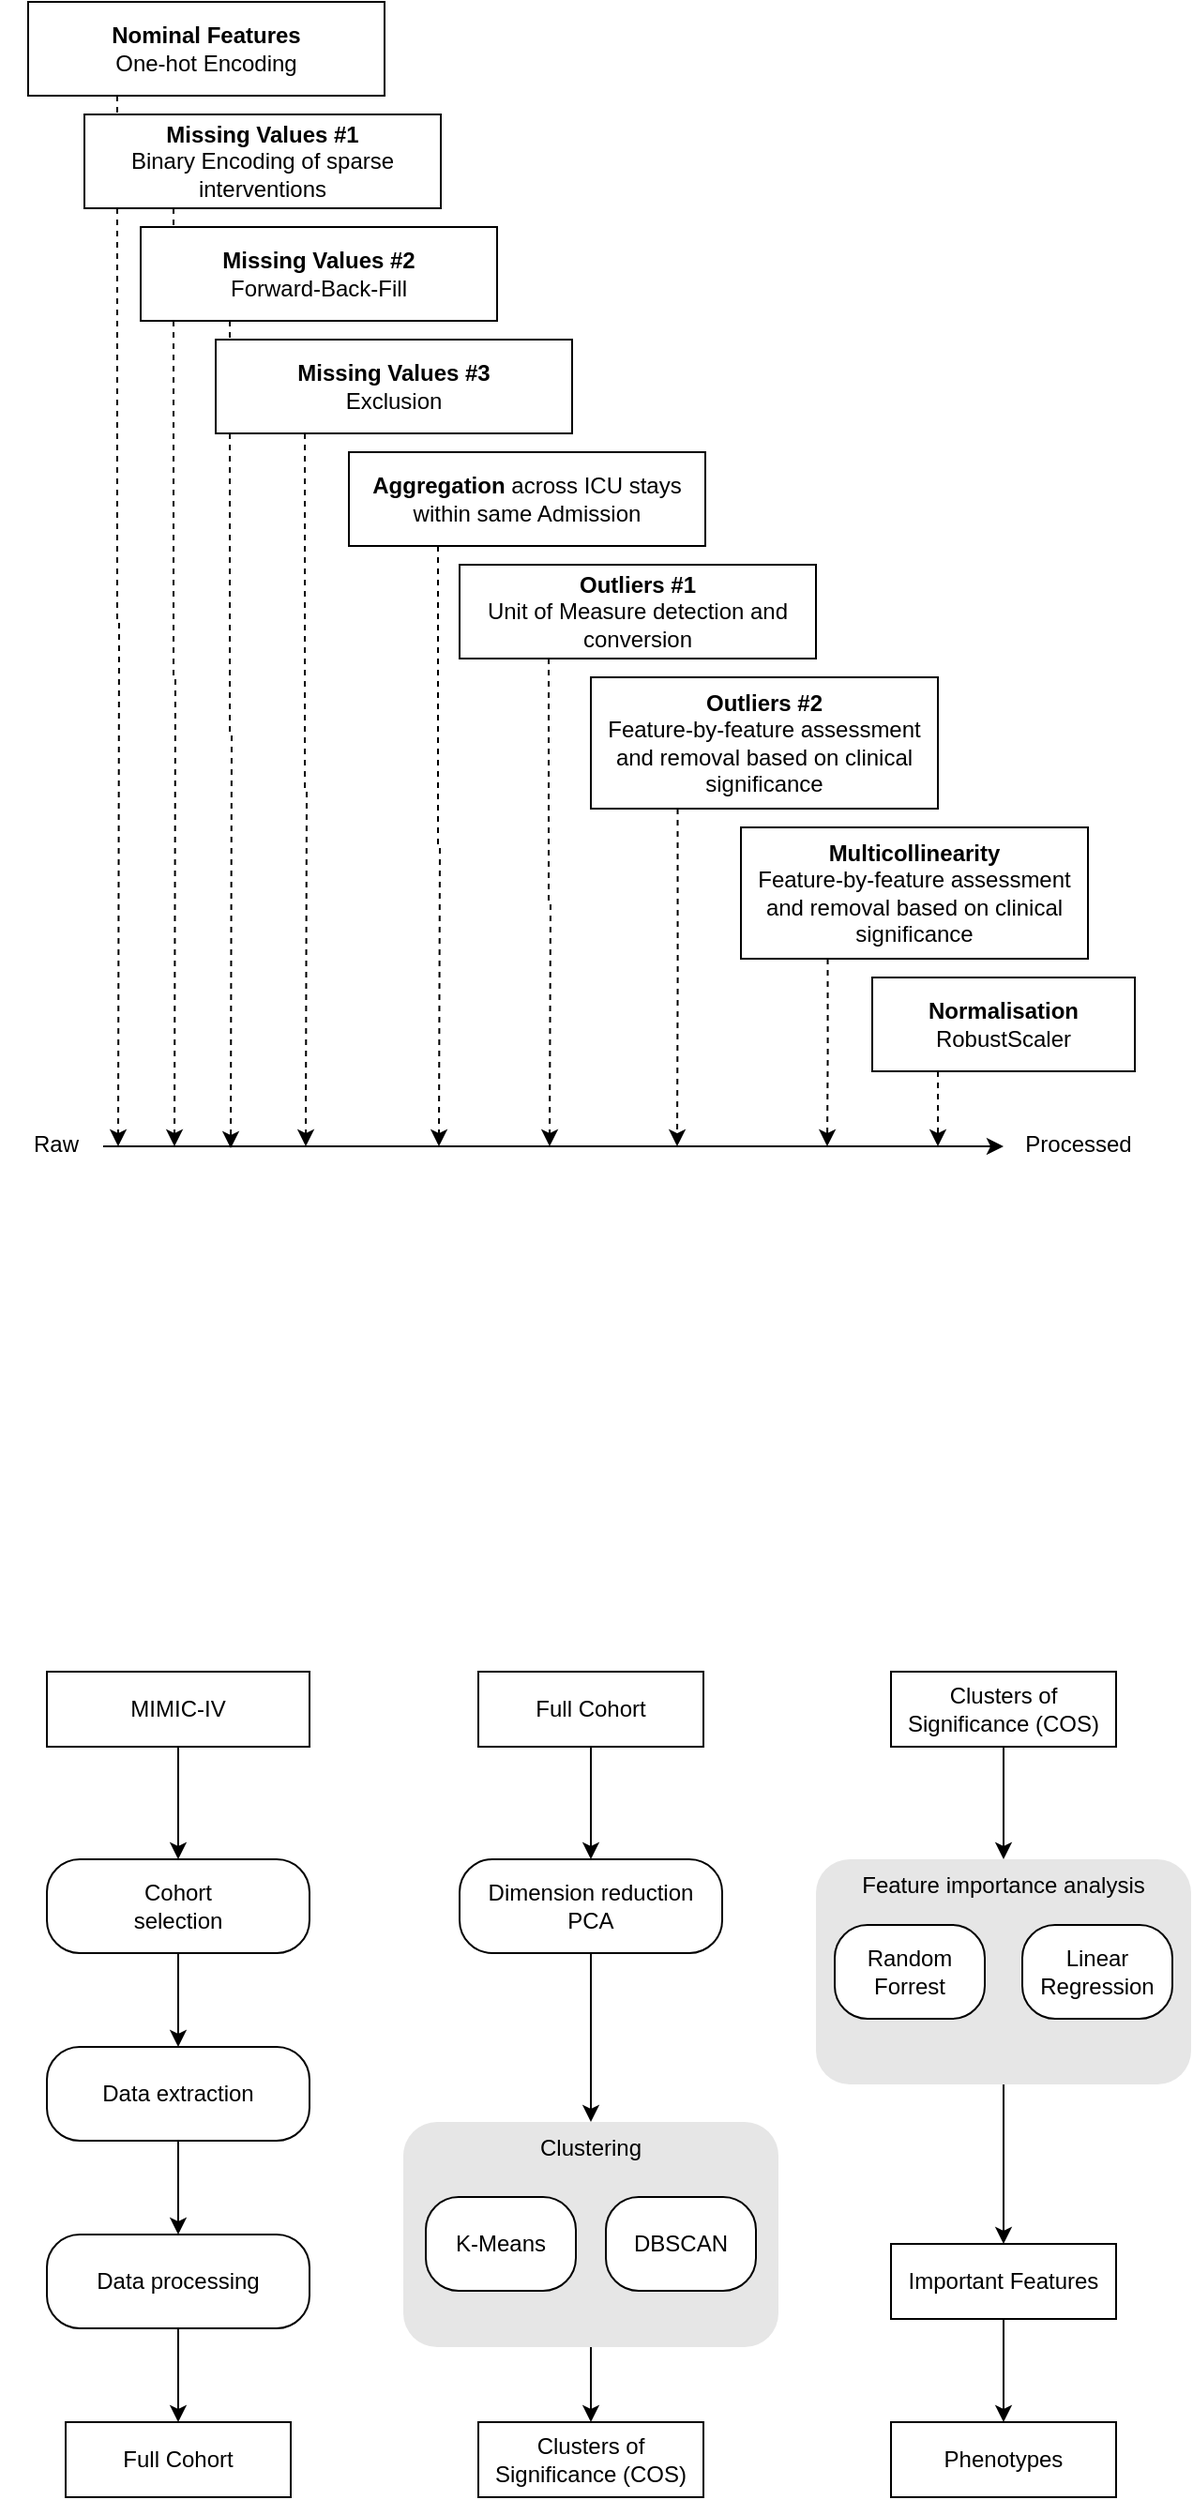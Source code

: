 <mxfile version="19.0.0" type="device"><diagram id="YPZYPu2wjEx3WuXupb9c" name="Page-1"><mxGraphModel dx="1055" dy="876" grid="1" gridSize="10" guides="1" tooltips="1" connect="1" arrows="1" fold="1" page="1" pageScale="1" pageWidth="4681" pageHeight="3300" math="0" shadow="0"><root><mxCell id="0"/><mxCell id="1" parent="0"/><mxCell id="OBzD9pZcYbsBJ6nLiPN2-26" value="" style="group" parent="1" vertex="1" connectable="0"><mxGeometry x="145" y="190" width="605" height="624" as="geometry"/></mxCell><mxCell id="OBzD9pZcYbsBJ6nLiPN2-17" style="edgeStyle=orthogonalEdgeStyle;rounded=0;orthogonalLoop=1;jettySize=auto;html=1;exitX=0.25;exitY=1;exitDx=0;exitDy=0;dashed=1;" parent="OBzD9pZcYbsBJ6nLiPN2-26" source="OBzD9pZcYbsBJ6nLiPN2-1" edge="1"><mxGeometry relative="1" as="geometry"><mxPoint x="93" y="610" as="targetPoint"/></mxGeometry></mxCell><mxCell id="OBzD9pZcYbsBJ6nLiPN2-15" style="edgeStyle=orthogonalEdgeStyle;rounded=0;orthogonalLoop=1;jettySize=auto;html=1;exitX=0.25;exitY=1;exitDx=0;exitDy=0;dashed=1;" parent="OBzD9pZcYbsBJ6nLiPN2-26" source="OBzD9pZcYbsBJ6nLiPN2-2" edge="1"><mxGeometry relative="1" as="geometry"><mxPoint x="63" y="610" as="targetPoint"/></mxGeometry></mxCell><mxCell id="OBzD9pZcYbsBJ6nLiPN2-1" value="&lt;b&gt;Missing Values #1&lt;/b&gt;&lt;br&gt;Binary Encoding of sparse interventions" style="whiteSpace=wrap;html=1;align=center;strokeWidth=1;" parent="OBzD9pZcYbsBJ6nLiPN2-26" vertex="1"><mxGeometry x="45" y="60" width="190" height="50" as="geometry"/></mxCell><mxCell id="OBzD9pZcYbsBJ6nLiPN2-2" value="&lt;b&gt;Nominal Features&lt;/b&gt;&lt;br&gt;One-hot Encoding" style="whiteSpace=wrap;html=1;align=center;strokeWidth=1;" parent="OBzD9pZcYbsBJ6nLiPN2-26" vertex="1"><mxGeometry x="15" width="190" height="50" as="geometry"/></mxCell><mxCell id="OBzD9pZcYbsBJ6nLiPN2-18" style="edgeStyle=orthogonalEdgeStyle;rounded=0;orthogonalLoop=1;jettySize=auto;html=1;exitX=0.25;exitY=1;exitDx=0;exitDy=0;dashed=1;" parent="OBzD9pZcYbsBJ6nLiPN2-26" source="OBzD9pZcYbsBJ6nLiPN2-3" edge="1"><mxGeometry relative="1" as="geometry"><mxPoint x="123" y="611" as="targetPoint"/></mxGeometry></mxCell><mxCell id="OBzD9pZcYbsBJ6nLiPN2-3" value="&lt;b&gt;Missing Values #2&lt;/b&gt;&lt;br&gt;Forward-Back-Fill" style="whiteSpace=wrap;html=1;align=center;strokeWidth=1;" parent="OBzD9pZcYbsBJ6nLiPN2-26" vertex="1"><mxGeometry x="75" y="120" width="190" height="50" as="geometry"/></mxCell><mxCell id="OBzD9pZcYbsBJ6nLiPN2-19" style="edgeStyle=orthogonalEdgeStyle;rounded=0;orthogonalLoop=1;jettySize=auto;html=1;exitX=0.25;exitY=1;exitDx=0;exitDy=0;dashed=1;" parent="OBzD9pZcYbsBJ6nLiPN2-26" source="OBzD9pZcYbsBJ6nLiPN2-4" edge="1"><mxGeometry relative="1" as="geometry"><mxPoint x="163" y="610" as="targetPoint"/></mxGeometry></mxCell><mxCell id="OBzD9pZcYbsBJ6nLiPN2-4" value="&lt;b&gt;Missing Values #3&lt;/b&gt;&lt;br&gt;Exclusion" style="whiteSpace=wrap;html=1;align=center;strokeWidth=1;" parent="OBzD9pZcYbsBJ6nLiPN2-26" vertex="1"><mxGeometry x="115" y="180" width="190" height="50" as="geometry"/></mxCell><mxCell id="OBzD9pZcYbsBJ6nLiPN2-20" style="edgeStyle=orthogonalEdgeStyle;rounded=0;orthogonalLoop=1;jettySize=auto;html=1;exitX=0.25;exitY=1;exitDx=0;exitDy=0;dashed=1;" parent="OBzD9pZcYbsBJ6nLiPN2-26" source="OBzD9pZcYbsBJ6nLiPN2-5" edge="1"><mxGeometry relative="1" as="geometry"><mxPoint x="234" y="610" as="targetPoint"/></mxGeometry></mxCell><mxCell id="OBzD9pZcYbsBJ6nLiPN2-5" value="&lt;b&gt;Aggregation&lt;/b&gt; across ICU stays&lt;br&gt;within same Admission" style="whiteSpace=wrap;html=1;align=center;strokeWidth=1;" parent="OBzD9pZcYbsBJ6nLiPN2-26" vertex="1"><mxGeometry x="186" y="240" width="190" height="50" as="geometry"/></mxCell><mxCell id="OBzD9pZcYbsBJ6nLiPN2-21" style="edgeStyle=orthogonalEdgeStyle;rounded=0;orthogonalLoop=1;jettySize=auto;html=1;exitX=0.25;exitY=1;exitDx=0;exitDy=0;dashed=1;" parent="OBzD9pZcYbsBJ6nLiPN2-26" source="OBzD9pZcYbsBJ6nLiPN2-6" edge="1"><mxGeometry relative="1" as="geometry"><mxPoint x="293" y="610" as="targetPoint"/></mxGeometry></mxCell><mxCell id="OBzD9pZcYbsBJ6nLiPN2-6" value="&lt;b&gt;Outliers #1&lt;/b&gt;&lt;br&gt;Unit of Measure detection and conversion" style="whiteSpace=wrap;html=1;align=center;strokeWidth=1;" parent="OBzD9pZcYbsBJ6nLiPN2-26" vertex="1"><mxGeometry x="245" y="300" width="190" height="50" as="geometry"/></mxCell><mxCell id="OBzD9pZcYbsBJ6nLiPN2-22" style="edgeStyle=orthogonalEdgeStyle;rounded=0;orthogonalLoop=1;jettySize=auto;html=1;exitX=0.25;exitY=1;exitDx=0;exitDy=0;dashed=1;" parent="OBzD9pZcYbsBJ6nLiPN2-26" source="OBzD9pZcYbsBJ6nLiPN2-7" edge="1"><mxGeometry relative="1" as="geometry"><mxPoint x="361" y="610" as="targetPoint"/></mxGeometry></mxCell><mxCell id="OBzD9pZcYbsBJ6nLiPN2-7" value="&lt;b&gt;Outliers #2&lt;/b&gt;&lt;br&gt;Feature-by-feature assessment and removal based on clinical significance" style="whiteSpace=wrap;html=1;align=center;strokeWidth=1;" parent="OBzD9pZcYbsBJ6nLiPN2-26" vertex="1"><mxGeometry x="315" y="360" width="185" height="70" as="geometry"/></mxCell><mxCell id="OBzD9pZcYbsBJ6nLiPN2-23" style="edgeStyle=orthogonalEdgeStyle;rounded=0;orthogonalLoop=1;jettySize=auto;html=1;exitX=0.25;exitY=1;exitDx=0;exitDy=0;dashed=1;" parent="OBzD9pZcYbsBJ6nLiPN2-26" source="OBzD9pZcYbsBJ6nLiPN2-8" edge="1"><mxGeometry relative="1" as="geometry"><mxPoint x="441" y="610" as="targetPoint"/></mxGeometry></mxCell><mxCell id="OBzD9pZcYbsBJ6nLiPN2-8" value="&lt;b&gt;Multicollinearity&lt;/b&gt;&lt;br&gt;Feature-by-feature assessment and removal based on clinical significance" style="whiteSpace=wrap;html=1;align=center;strokeWidth=1;" parent="OBzD9pZcYbsBJ6nLiPN2-26" vertex="1"><mxGeometry x="395" y="440" width="185" height="70" as="geometry"/></mxCell><mxCell id="OBzD9pZcYbsBJ6nLiPN2-24" style="edgeStyle=orthogonalEdgeStyle;rounded=0;orthogonalLoop=1;jettySize=auto;html=1;exitX=0.25;exitY=1;exitDx=0;exitDy=0;dashed=1;" parent="OBzD9pZcYbsBJ6nLiPN2-26" source="OBzD9pZcYbsBJ6nLiPN2-9" edge="1"><mxGeometry relative="1" as="geometry"><mxPoint x="500" y="610" as="targetPoint"/></mxGeometry></mxCell><mxCell id="OBzD9pZcYbsBJ6nLiPN2-9" value="&lt;b&gt;Normalisation&lt;/b&gt;&lt;br&gt;RobustScaler" style="whiteSpace=wrap;html=1;align=center;strokeWidth=1;" parent="OBzD9pZcYbsBJ6nLiPN2-26" vertex="1"><mxGeometry x="465" y="520" width="140" height="50" as="geometry"/></mxCell><mxCell id="OBzD9pZcYbsBJ6nLiPN2-10" value="" style="endArrow=classic;html=1;rounded=0;" parent="OBzD9pZcYbsBJ6nLiPN2-26" edge="1"><mxGeometry width="50" height="50" relative="1" as="geometry"><mxPoint x="55" y="610" as="sourcePoint"/><mxPoint x="535" y="610" as="targetPoint"/></mxGeometry></mxCell><mxCell id="OBzD9pZcYbsBJ6nLiPN2-12" value="Processed" style="text;html=1;strokeColor=none;fillColor=none;align=center;verticalAlign=middle;whiteSpace=wrap;rounded=0;" parent="OBzD9pZcYbsBJ6nLiPN2-26" vertex="1"><mxGeometry x="545" y="594" width="60" height="30" as="geometry"/></mxCell><mxCell id="OBzD9pZcYbsBJ6nLiPN2-25" value="Raw" style="text;html=1;strokeColor=none;fillColor=none;align=center;verticalAlign=middle;whiteSpace=wrap;rounded=0;" parent="OBzD9pZcYbsBJ6nLiPN2-26" vertex="1"><mxGeometry y="594" width="60" height="30" as="geometry"/></mxCell><mxCell id="-F0KPK7GGHtiG62Ae3zW-45" value="" style="group" vertex="1" connectable="0" parent="1"><mxGeometry x="170" y="1080" width="610" height="440" as="geometry"/></mxCell><mxCell id="-F0KPK7GGHtiG62Ae3zW-1" value="MIMIC-IV" style="whiteSpace=wrap;html=1;align=center;strokeWidth=1;" vertex="1" parent="-F0KPK7GGHtiG62Ae3zW-45"><mxGeometry width="140" height="40" as="geometry"/></mxCell><mxCell id="-F0KPK7GGHtiG62Ae3zW-2" value="Full Cohort" style="whiteSpace=wrap;html=1;align=center;strokeWidth=1;" vertex="1" parent="-F0KPK7GGHtiG62Ae3zW-45"><mxGeometry x="10" y="400" width="120" height="40" as="geometry"/></mxCell><mxCell id="-F0KPK7GGHtiG62Ae3zW-8" value="Full Cohort" style="whiteSpace=wrap;html=1;align=center;strokeWidth=1;" vertex="1" parent="-F0KPK7GGHtiG62Ae3zW-45"><mxGeometry x="230" width="120" height="40" as="geometry"/></mxCell><mxCell id="-F0KPK7GGHtiG62Ae3zW-13" value="Clusters of Significance (COS)" style="whiteSpace=wrap;html=1;align=center;strokeWidth=1;" vertex="1" parent="-F0KPK7GGHtiG62Ae3zW-45"><mxGeometry x="230" y="400" width="120" height="40" as="geometry"/></mxCell><mxCell id="-F0KPK7GGHtiG62Ae3zW-14" value="Clusters of Significance (COS)" style="whiteSpace=wrap;html=1;align=center;strokeWidth=1;" vertex="1" parent="-F0KPK7GGHtiG62Ae3zW-45"><mxGeometry x="450" width="120" height="40" as="geometry"/></mxCell><mxCell id="-F0KPK7GGHtiG62Ae3zW-17" value="Cohort&lt;br&gt;selection" style="rounded=1;whiteSpace=wrap;html=1;arcSize=35;" vertex="1" parent="-F0KPK7GGHtiG62Ae3zW-45"><mxGeometry y="100" width="140" height="50" as="geometry"/></mxCell><mxCell id="-F0KPK7GGHtiG62Ae3zW-35" style="edgeStyle=orthogonalEdgeStyle;rounded=0;orthogonalLoop=1;jettySize=auto;html=1;entryX=0.5;entryY=0;entryDx=0;entryDy=0;" edge="1" parent="-F0KPK7GGHtiG62Ae3zW-45" source="-F0KPK7GGHtiG62Ae3zW-1" target="-F0KPK7GGHtiG62Ae3zW-17"><mxGeometry relative="1" as="geometry"/></mxCell><mxCell id="-F0KPK7GGHtiG62Ae3zW-19" value="Data extraction" style="rounded=1;whiteSpace=wrap;html=1;arcSize=35;" vertex="1" parent="-F0KPK7GGHtiG62Ae3zW-45"><mxGeometry y="200" width="140" height="50" as="geometry"/></mxCell><mxCell id="-F0KPK7GGHtiG62Ae3zW-36" style="edgeStyle=orthogonalEdgeStyle;rounded=0;orthogonalLoop=1;jettySize=auto;html=1;entryX=0.5;entryY=0;entryDx=0;entryDy=0;" edge="1" parent="-F0KPK7GGHtiG62Ae3zW-45" source="-F0KPK7GGHtiG62Ae3zW-17" target="-F0KPK7GGHtiG62Ae3zW-19"><mxGeometry relative="1" as="geometry"/></mxCell><mxCell id="-F0KPK7GGHtiG62Ae3zW-38" style="edgeStyle=orthogonalEdgeStyle;rounded=0;orthogonalLoop=1;jettySize=auto;html=1;entryX=0.5;entryY=0;entryDx=0;entryDy=0;" edge="1" parent="-F0KPK7GGHtiG62Ae3zW-45" source="-F0KPK7GGHtiG62Ae3zW-20" target="-F0KPK7GGHtiG62Ae3zW-2"><mxGeometry relative="1" as="geometry"/></mxCell><mxCell id="-F0KPK7GGHtiG62Ae3zW-20" value="Data processing" style="rounded=1;whiteSpace=wrap;html=1;arcSize=35;" vertex="1" parent="-F0KPK7GGHtiG62Ae3zW-45"><mxGeometry y="300" width="140" height="50" as="geometry"/></mxCell><mxCell id="-F0KPK7GGHtiG62Ae3zW-37" style="edgeStyle=orthogonalEdgeStyle;rounded=0;orthogonalLoop=1;jettySize=auto;html=1;entryX=0.5;entryY=0;entryDx=0;entryDy=0;" edge="1" parent="-F0KPK7GGHtiG62Ae3zW-45" source="-F0KPK7GGHtiG62Ae3zW-19" target="-F0KPK7GGHtiG62Ae3zW-20"><mxGeometry relative="1" as="geometry"/></mxCell><mxCell id="-F0KPK7GGHtiG62Ae3zW-21" value="Dimension reduction&lt;br&gt;PCA" style="rounded=1;whiteSpace=wrap;html=1;arcSize=35;" vertex="1" parent="-F0KPK7GGHtiG62Ae3zW-45"><mxGeometry x="220" y="100" width="140" height="50" as="geometry"/></mxCell><mxCell id="-F0KPK7GGHtiG62Ae3zW-39" style="edgeStyle=orthogonalEdgeStyle;rounded=0;orthogonalLoop=1;jettySize=auto;html=1;entryX=0.5;entryY=0;entryDx=0;entryDy=0;" edge="1" parent="-F0KPK7GGHtiG62Ae3zW-45" source="-F0KPK7GGHtiG62Ae3zW-8" target="-F0KPK7GGHtiG62Ae3zW-21"><mxGeometry relative="1" as="geometry"/></mxCell><mxCell id="-F0KPK7GGHtiG62Ae3zW-29" value="Important Features" style="whiteSpace=wrap;html=1;align=center;strokeWidth=1;" vertex="1" parent="-F0KPK7GGHtiG62Ae3zW-45"><mxGeometry x="450" y="305" width="120" height="40" as="geometry"/></mxCell><mxCell id="-F0KPK7GGHtiG62Ae3zW-30" value="Phenotypes" style="whiteSpace=wrap;html=1;align=center;strokeWidth=1;" vertex="1" parent="-F0KPK7GGHtiG62Ae3zW-45"><mxGeometry x="450" y="400" width="120" height="40" as="geometry"/></mxCell><mxCell id="-F0KPK7GGHtiG62Ae3zW-44" style="edgeStyle=orthogonalEdgeStyle;rounded=0;orthogonalLoop=1;jettySize=auto;html=1;entryX=0.5;entryY=0;entryDx=0;entryDy=0;" edge="1" parent="-F0KPK7GGHtiG62Ae3zW-45" source="-F0KPK7GGHtiG62Ae3zW-29" target="-F0KPK7GGHtiG62Ae3zW-30"><mxGeometry relative="1" as="geometry"/></mxCell><mxCell id="-F0KPK7GGHtiG62Ae3zW-33" value="" style="group" vertex="1" connectable="0" parent="-F0KPK7GGHtiG62Ae3zW-45"><mxGeometry x="410" y="100" width="200" height="120" as="geometry"/></mxCell><mxCell id="-F0KPK7GGHtiG62Ae3zW-32" value="Feature importance analysis" style="rounded=1;whiteSpace=wrap;html=1;strokeColor=none;fillColor=#E6E6E6;labelPosition=center;verticalLabelPosition=middle;align=center;verticalAlign=top;" vertex="1" parent="-F0KPK7GGHtiG62Ae3zW-33"><mxGeometry width="200" height="120" as="geometry"/></mxCell><mxCell id="-F0KPK7GGHtiG62Ae3zW-27" value="Random&lt;br&gt;Forrest" style="rounded=1;whiteSpace=wrap;html=1;arcSize=35;" vertex="1" parent="-F0KPK7GGHtiG62Ae3zW-33"><mxGeometry x="10" y="35" width="80" height="50" as="geometry"/></mxCell><mxCell id="-F0KPK7GGHtiG62Ae3zW-28" value="Linear&lt;br&gt;Regression" style="rounded=1;whiteSpace=wrap;html=1;arcSize=35;" vertex="1" parent="-F0KPK7GGHtiG62Ae3zW-33"><mxGeometry x="110" y="35" width="80" height="50" as="geometry"/></mxCell><mxCell id="-F0KPK7GGHtiG62Ae3zW-42" style="edgeStyle=orthogonalEdgeStyle;rounded=0;orthogonalLoop=1;jettySize=auto;html=1;entryX=0.5;entryY=0;entryDx=0;entryDy=0;" edge="1" parent="-F0KPK7GGHtiG62Ae3zW-45" source="-F0KPK7GGHtiG62Ae3zW-14" target="-F0KPK7GGHtiG62Ae3zW-32"><mxGeometry relative="1" as="geometry"/></mxCell><mxCell id="-F0KPK7GGHtiG62Ae3zW-34" value="" style="group" vertex="1" connectable="0" parent="-F0KPK7GGHtiG62Ae3zW-45"><mxGeometry x="190" y="240" width="200" height="120" as="geometry"/></mxCell><mxCell id="-F0KPK7GGHtiG62Ae3zW-31" value="Clustering" style="rounded=1;whiteSpace=wrap;html=1;strokeColor=none;fillColor=#E6E6E6;labelPosition=center;verticalLabelPosition=middle;align=center;verticalAlign=top;" vertex="1" parent="-F0KPK7GGHtiG62Ae3zW-34"><mxGeometry width="200" height="120" as="geometry"/></mxCell><mxCell id="-F0KPK7GGHtiG62Ae3zW-23" value="K-Means" style="rounded=1;whiteSpace=wrap;html=1;arcSize=35;" vertex="1" parent="-F0KPK7GGHtiG62Ae3zW-34"><mxGeometry x="12" y="40" width="80" height="50" as="geometry"/></mxCell><mxCell id="-F0KPK7GGHtiG62Ae3zW-24" value="DBSCAN" style="rounded=1;whiteSpace=wrap;html=1;arcSize=35;" vertex="1" parent="-F0KPK7GGHtiG62Ae3zW-34"><mxGeometry x="108" y="40" width="80" height="50" as="geometry"/></mxCell><mxCell id="-F0KPK7GGHtiG62Ae3zW-41" style="edgeStyle=orthogonalEdgeStyle;rounded=0;orthogonalLoop=1;jettySize=auto;html=1;entryX=0.5;entryY=0;entryDx=0;entryDy=0;" edge="1" parent="-F0KPK7GGHtiG62Ae3zW-45" source="-F0KPK7GGHtiG62Ae3zW-31" target="-F0KPK7GGHtiG62Ae3zW-13"><mxGeometry relative="1" as="geometry"/></mxCell><mxCell id="-F0KPK7GGHtiG62Ae3zW-40" style="edgeStyle=orthogonalEdgeStyle;rounded=0;orthogonalLoop=1;jettySize=auto;html=1;entryX=0.5;entryY=0;entryDx=0;entryDy=0;" edge="1" parent="-F0KPK7GGHtiG62Ae3zW-45" source="-F0KPK7GGHtiG62Ae3zW-21" target="-F0KPK7GGHtiG62Ae3zW-31"><mxGeometry relative="1" as="geometry"/></mxCell><mxCell id="-F0KPK7GGHtiG62Ae3zW-43" style="edgeStyle=orthogonalEdgeStyle;rounded=0;orthogonalLoop=1;jettySize=auto;html=1;entryX=0.5;entryY=0;entryDx=0;entryDy=0;" edge="1" parent="-F0KPK7GGHtiG62Ae3zW-45" source="-F0KPK7GGHtiG62Ae3zW-32" target="-F0KPK7GGHtiG62Ae3zW-29"><mxGeometry relative="1" as="geometry"/></mxCell></root></mxGraphModel></diagram></mxfile>